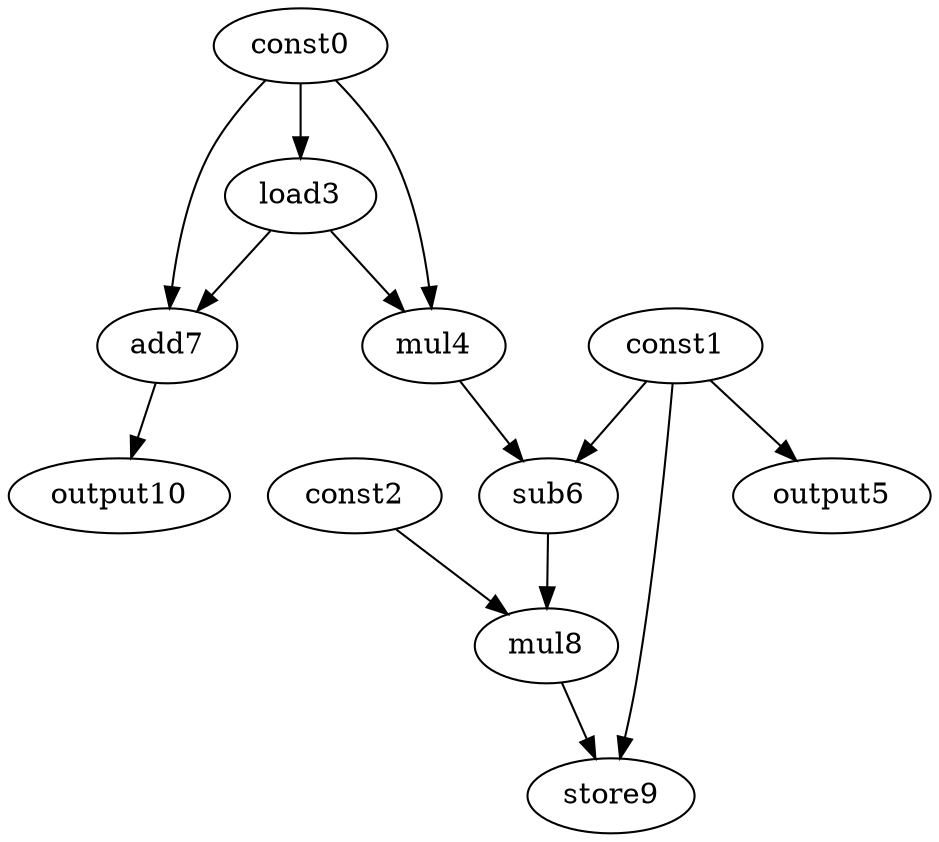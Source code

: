 digraph G { 
const0[opcode=const]; 
const1[opcode=const]; 
const2[opcode=const]; 
load3[opcode=load]; 
mul4[opcode=mul]; 
output5[opcode=output]; 
sub6[opcode=sub]; 
add7[opcode=add]; 
mul8[opcode=mul]; 
store9[opcode=store]; 
output10[opcode=output]; 
const0->load3[operand=0];
const1->output5[operand=0];
const0->mul4[operand=0];
load3->mul4[operand=1];
const0->add7[operand=0];
load3->add7[operand=1];
const1->sub6[operand=0];
mul4->sub6[operand=1];
add7->output10[operand=0];
const2->mul8[operand=0];
sub6->mul8[operand=1];
mul8->store9[operand=0];
const1->store9[operand=1];
}
